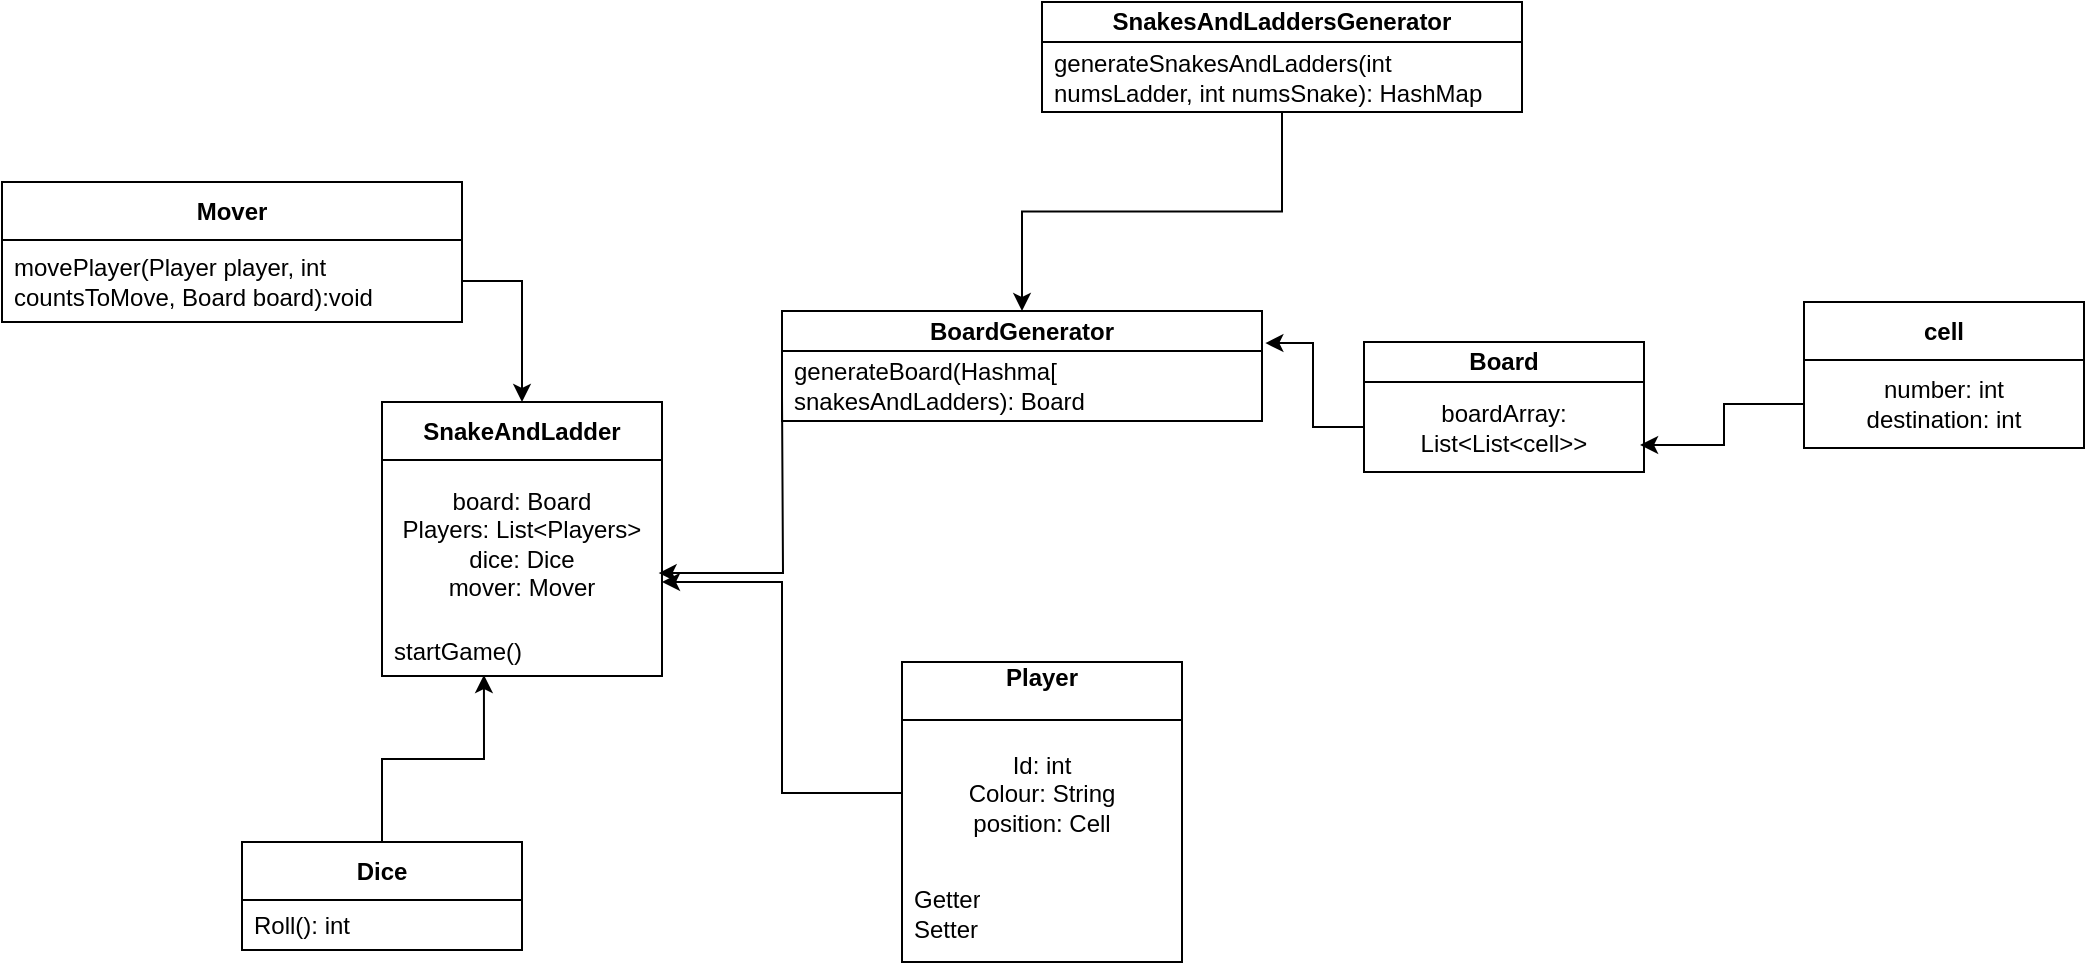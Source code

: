 <mxfile version="24.8.3">
  <diagram name="Page-1" id="gJGjKiC-9Y5nh5nvvPQi">
    <mxGraphModel dx="1224" dy="774" grid="1" gridSize="10" guides="1" tooltips="1" connect="1" arrows="1" fold="1" page="1" pageScale="1" pageWidth="850" pageHeight="1100" math="0" shadow="0">
      <root>
        <mxCell id="0" />
        <mxCell id="1" parent="0" />
        <mxCell id="1zVaNxWn8gT_nWEmGQUo-1" value="SnakeAndLadder" style="swimlane;fontStyle=1;align=center;verticalAlign=middle;childLayout=stackLayout;horizontal=1;startSize=29;horizontalStack=0;resizeParent=1;resizeParentMax=0;resizeLast=0;collapsible=0;marginBottom=0;html=1;whiteSpace=wrap;" vertex="1" parent="1">
          <mxGeometry x="480" y="320" width="140" height="137" as="geometry" />
        </mxCell>
        <mxCell id="1zVaNxWn8gT_nWEmGQUo-2" value="board: Board&lt;br&gt;Players: List&amp;lt;Players&amp;gt;&lt;div&gt;dice: Dice&lt;/div&gt;&lt;div&gt;mover: Mover&lt;/div&gt;" style="text;html=1;strokeColor=none;fillColor=none;align=center;verticalAlign=middle;spacingLeft=4;spacingRight=4;overflow=hidden;rotatable=0;points=[[0,0.5],[1,0.5]];portConstraint=eastwest;whiteSpace=wrap;" vertex="1" parent="1zVaNxWn8gT_nWEmGQUo-1">
          <mxGeometry y="29" width="140" height="83" as="geometry" />
        </mxCell>
        <mxCell id="1zVaNxWn8gT_nWEmGQUo-3" value="startGame()" style="text;html=1;strokeColor=none;fillColor=none;align=left;verticalAlign=middle;spacingLeft=4;spacingRight=4;overflow=hidden;rotatable=0;points=[[0,0.5],[1,0.5]];portConstraint=eastwest;whiteSpace=wrap;" vertex="1" parent="1zVaNxWn8gT_nWEmGQUo-1">
          <mxGeometry y="112" width="140" height="25" as="geometry" />
        </mxCell>
        <mxCell id="1zVaNxWn8gT_nWEmGQUo-4" value="Board" style="swimlane;fontStyle=1;align=center;verticalAlign=middle;childLayout=stackLayout;horizontal=1;startSize=20;horizontalStack=0;resizeParent=1;resizeParentMax=0;resizeLast=0;collapsible=0;marginBottom=0;html=1;whiteSpace=wrap;" vertex="1" parent="1">
          <mxGeometry x="971" y="290" width="140" height="65" as="geometry" />
        </mxCell>
        <mxCell id="1zVaNxWn8gT_nWEmGQUo-5" value="boardArray: List&amp;lt;List&amp;lt;cell&amp;gt;&amp;gt;" style="text;html=1;strokeColor=none;fillColor=none;align=center;verticalAlign=middle;spacingLeft=4;spacingRight=4;overflow=hidden;rotatable=0;points=[[0,0.5],[1,0.5]];portConstraint=eastwest;whiteSpace=wrap;" vertex="1" parent="1zVaNxWn8gT_nWEmGQUo-4">
          <mxGeometry y="20" width="140" height="45" as="geometry" />
        </mxCell>
        <mxCell id="1zVaNxWn8gT_nWEmGQUo-7" value="Player&lt;div&gt;&lt;br&gt;&lt;/div&gt;" style="swimlane;fontStyle=1;align=center;verticalAlign=middle;childLayout=stackLayout;horizontal=1;startSize=29;horizontalStack=0;resizeParent=1;resizeParentMax=0;resizeLast=0;collapsible=0;marginBottom=0;html=1;whiteSpace=wrap;" vertex="1" parent="1">
          <mxGeometry x="740" y="450" width="140" height="150" as="geometry" />
        </mxCell>
        <mxCell id="1zVaNxWn8gT_nWEmGQUo-8" value="Id: int&lt;div&gt;Colour: String&lt;/div&gt;&lt;div&gt;position: Cell&lt;/div&gt;" style="text;html=1;strokeColor=none;fillColor=none;align=center;verticalAlign=middle;spacingLeft=4;spacingRight=4;overflow=hidden;rotatable=0;points=[[0,0.5],[1,0.5]];portConstraint=eastwest;whiteSpace=wrap;" vertex="1" parent="1zVaNxWn8gT_nWEmGQUo-7">
          <mxGeometry y="29" width="140" height="73" as="geometry" />
        </mxCell>
        <mxCell id="1zVaNxWn8gT_nWEmGQUo-9" value="Getter&lt;br&gt;Setter" style="text;html=1;strokeColor=none;fillColor=none;align=left;verticalAlign=middle;spacingLeft=4;spacingRight=4;overflow=hidden;rotatable=0;points=[[0,0.5],[1,0.5]];portConstraint=eastwest;whiteSpace=wrap;" vertex="1" parent="1zVaNxWn8gT_nWEmGQUo-7">
          <mxGeometry y="102" width="140" height="48" as="geometry" />
        </mxCell>
        <mxCell id="1zVaNxWn8gT_nWEmGQUo-10" value="&lt;div&gt;cell&lt;/div&gt;" style="swimlane;fontStyle=1;align=center;verticalAlign=middle;childLayout=stackLayout;horizontal=1;startSize=29;horizontalStack=0;resizeParent=1;resizeParentMax=0;resizeLast=0;collapsible=0;marginBottom=0;html=1;whiteSpace=wrap;" vertex="1" parent="1">
          <mxGeometry x="1191" y="270" width="140" height="73" as="geometry" />
        </mxCell>
        <mxCell id="1zVaNxWn8gT_nWEmGQUo-11" value="number: int&lt;div&gt;destination: int&lt;/div&gt;" style="text;html=1;strokeColor=none;fillColor=none;align=center;verticalAlign=middle;spacingLeft=4;spacingRight=4;overflow=hidden;rotatable=0;points=[[0,0.5],[1,0.5]];portConstraint=eastwest;whiteSpace=wrap;" vertex="1" parent="1zVaNxWn8gT_nWEmGQUo-10">
          <mxGeometry y="29" width="140" height="44" as="geometry" />
        </mxCell>
        <mxCell id="1zVaNxWn8gT_nWEmGQUo-13" value="&lt;div&gt;Dice&lt;/div&gt;" style="swimlane;fontStyle=1;align=center;verticalAlign=middle;childLayout=stackLayout;horizontal=1;startSize=29;horizontalStack=0;resizeParent=1;resizeParentMax=0;resizeLast=0;collapsible=0;marginBottom=0;html=1;whiteSpace=wrap;" vertex="1" parent="1">
          <mxGeometry x="410" y="540" width="140" height="54" as="geometry" />
        </mxCell>
        <mxCell id="1zVaNxWn8gT_nWEmGQUo-15" value="Roll(): int" style="text;html=1;strokeColor=none;fillColor=none;align=left;verticalAlign=middle;spacingLeft=4;spacingRight=4;overflow=hidden;rotatable=0;points=[[0,0.5],[1,0.5]];portConstraint=eastwest;whiteSpace=wrap;" vertex="1" parent="1zVaNxWn8gT_nWEmGQUo-13">
          <mxGeometry y="29" width="140" height="25" as="geometry" />
        </mxCell>
        <mxCell id="1zVaNxWn8gT_nWEmGQUo-19" style="edgeStyle=orthogonalEdgeStyle;rounded=0;orthogonalLoop=1;jettySize=auto;html=1;entryX=0.986;entryY=0.7;entryDx=0;entryDy=0;entryPerimeter=0;" edge="1" parent="1" source="1zVaNxWn8gT_nWEmGQUo-11" target="1zVaNxWn8gT_nWEmGQUo-5">
          <mxGeometry relative="1" as="geometry" />
        </mxCell>
        <mxCell id="1zVaNxWn8gT_nWEmGQUo-21" value="&lt;div&gt;Mover&lt;/div&gt;" style="swimlane;fontStyle=1;align=center;verticalAlign=middle;childLayout=stackLayout;horizontal=1;startSize=29;horizontalStack=0;resizeParent=1;resizeParentMax=0;resizeLast=0;collapsible=0;marginBottom=0;html=1;whiteSpace=wrap;" vertex="1" parent="1">
          <mxGeometry x="290" y="210" width="230" height="70" as="geometry" />
        </mxCell>
        <mxCell id="1zVaNxWn8gT_nWEmGQUo-23" value="movePlayer(Player player, int countsToMove, Board board):void" style="text;html=1;strokeColor=none;fillColor=none;align=left;verticalAlign=middle;spacingLeft=4;spacingRight=4;overflow=hidden;rotatable=0;points=[[0,0.5],[1,0.5]];portConstraint=eastwest;whiteSpace=wrap;" vertex="1" parent="1zVaNxWn8gT_nWEmGQUo-21">
          <mxGeometry y="29" width="230" height="41" as="geometry" />
        </mxCell>
        <mxCell id="1zVaNxWn8gT_nWEmGQUo-24" style="edgeStyle=orthogonalEdgeStyle;rounded=0;orthogonalLoop=1;jettySize=auto;html=1;" edge="1" parent="1" source="1zVaNxWn8gT_nWEmGQUo-23" target="1zVaNxWn8gT_nWEmGQUo-1">
          <mxGeometry relative="1" as="geometry" />
        </mxCell>
        <mxCell id="1zVaNxWn8gT_nWEmGQUo-26" style="edgeStyle=orthogonalEdgeStyle;rounded=0;orthogonalLoop=1;jettySize=auto;html=1;entryX=0.364;entryY=0.98;entryDx=0;entryDy=0;entryPerimeter=0;" edge="1" parent="1" source="1zVaNxWn8gT_nWEmGQUo-13" target="1zVaNxWn8gT_nWEmGQUo-3">
          <mxGeometry relative="1" as="geometry" />
        </mxCell>
        <mxCell id="1zVaNxWn8gT_nWEmGQUo-31" value="BoardGenerator" style="swimlane;fontStyle=1;align=center;verticalAlign=middle;childLayout=stackLayout;horizontal=1;startSize=20;horizontalStack=0;resizeParent=1;resizeParentMax=0;resizeLast=0;collapsible=0;marginBottom=0;html=1;whiteSpace=wrap;" vertex="1" parent="1">
          <mxGeometry x="680" y="274.5" width="240" height="55" as="geometry" />
        </mxCell>
        <mxCell id="1zVaNxWn8gT_nWEmGQUo-33" value="generateBoard(Hashma[ snakesAndLadders): Board" style="text;html=1;strokeColor=none;fillColor=none;align=left;verticalAlign=middle;spacingLeft=4;spacingRight=4;overflow=hidden;rotatable=0;points=[[0,0.5],[1,0.5]];portConstraint=eastwest;whiteSpace=wrap;" vertex="1" parent="1zVaNxWn8gT_nWEmGQUo-31">
          <mxGeometry y="20" width="240" height="35" as="geometry" />
        </mxCell>
        <mxCell id="1zVaNxWn8gT_nWEmGQUo-35" style="edgeStyle=orthogonalEdgeStyle;rounded=0;orthogonalLoop=1;jettySize=auto;html=1;entryX=0.988;entryY=0.681;entryDx=0;entryDy=0;entryPerimeter=0;" edge="1" parent="1" target="1zVaNxWn8gT_nWEmGQUo-2">
          <mxGeometry relative="1" as="geometry">
            <mxPoint x="680" y="317" as="sourcePoint" />
          </mxGeometry>
        </mxCell>
        <mxCell id="1zVaNxWn8gT_nWEmGQUo-36" style="edgeStyle=orthogonalEdgeStyle;rounded=0;orthogonalLoop=1;jettySize=auto;html=1;entryX=1.007;entryY=-0.113;entryDx=0;entryDy=0;entryPerimeter=0;" edge="1" parent="1" source="1zVaNxWn8gT_nWEmGQUo-5" target="1zVaNxWn8gT_nWEmGQUo-33">
          <mxGeometry relative="1" as="geometry" />
        </mxCell>
        <mxCell id="1zVaNxWn8gT_nWEmGQUo-37" style="edgeStyle=orthogonalEdgeStyle;rounded=0;orthogonalLoop=1;jettySize=auto;html=1;entryX=1;entryY=0.735;entryDx=0;entryDy=0;entryPerimeter=0;" edge="1" parent="1" source="1zVaNxWn8gT_nWEmGQUo-8" target="1zVaNxWn8gT_nWEmGQUo-2">
          <mxGeometry relative="1" as="geometry" />
        </mxCell>
        <mxCell id="1zVaNxWn8gT_nWEmGQUo-40" style="edgeStyle=orthogonalEdgeStyle;rounded=0;orthogonalLoop=1;jettySize=auto;html=1;" edge="1" parent="1" source="1zVaNxWn8gT_nWEmGQUo-38" target="1zVaNxWn8gT_nWEmGQUo-31">
          <mxGeometry relative="1" as="geometry" />
        </mxCell>
        <mxCell id="1zVaNxWn8gT_nWEmGQUo-38" value="SnakesAndLaddersGenerator" style="swimlane;fontStyle=1;align=center;verticalAlign=middle;childLayout=stackLayout;horizontal=1;startSize=20;horizontalStack=0;resizeParent=1;resizeParentMax=0;resizeLast=0;collapsible=0;marginBottom=0;html=1;whiteSpace=wrap;" vertex="1" parent="1">
          <mxGeometry x="810" y="120" width="240" height="55" as="geometry" />
        </mxCell>
        <mxCell id="1zVaNxWn8gT_nWEmGQUo-39" value="generateSnakesAndLadders(int numsLadder, int numsSnake): HashMap" style="text;html=1;strokeColor=none;fillColor=none;align=left;verticalAlign=middle;spacingLeft=4;spacingRight=4;overflow=hidden;rotatable=0;points=[[0,0.5],[1,0.5]];portConstraint=eastwest;whiteSpace=wrap;" vertex="1" parent="1zVaNxWn8gT_nWEmGQUo-38">
          <mxGeometry y="20" width="240" height="35" as="geometry" />
        </mxCell>
      </root>
    </mxGraphModel>
  </diagram>
</mxfile>

